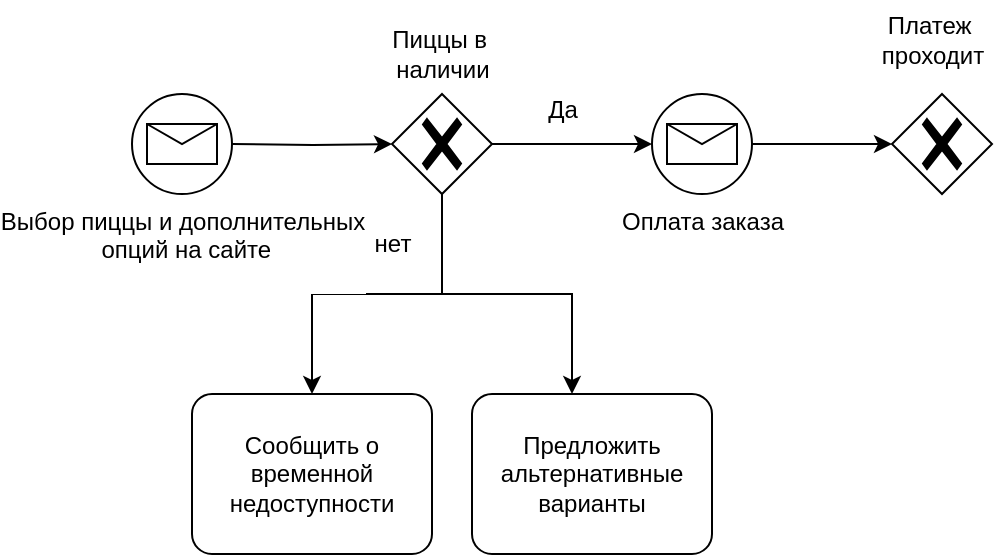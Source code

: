 <mxfile version="24.0.7" type="github">
  <diagram name="Страница — 1" id="ZQyuLSZm8kBj_fjc1Jom">
    <mxGraphModel dx="1170" dy="1178" grid="1" gridSize="10" guides="1" tooltips="1" connect="1" arrows="1" fold="1" page="1" pageScale="1" pageWidth="827" pageHeight="1169" math="0" shadow="0">
      <root>
        <mxCell id="0" />
        <mxCell id="1" parent="0" />
        <mxCell id="W2V2TQet7dbPpGpxxm1p-8" value="" style="edgeStyle=orthogonalEdgeStyle;rounded=0;orthogonalLoop=1;jettySize=auto;html=1;" edge="1" parent="1" target="W2V2TQet7dbPpGpxxm1p-7">
          <mxGeometry relative="1" as="geometry">
            <mxPoint x="120" y="305" as="sourcePoint" />
          </mxGeometry>
        </mxCell>
        <mxCell id="W2V2TQet7dbPpGpxxm1p-28" style="edgeStyle=orthogonalEdgeStyle;rounded=0;orthogonalLoop=1;jettySize=auto;html=1;" edge="1" parent="1" source="W2V2TQet7dbPpGpxxm1p-7" target="W2V2TQet7dbPpGpxxm1p-10">
          <mxGeometry relative="1" as="geometry" />
        </mxCell>
        <mxCell id="W2V2TQet7dbPpGpxxm1p-29" style="edgeStyle=orthogonalEdgeStyle;rounded=0;orthogonalLoop=1;jettySize=auto;html=1;" edge="1" parent="1" source="W2V2TQet7dbPpGpxxm1p-7" target="W2V2TQet7dbPpGpxxm1p-9">
          <mxGeometry relative="1" as="geometry">
            <Array as="points">
              <mxPoint x="225" y="380" />
              <mxPoint x="290" y="380" />
            </Array>
          </mxGeometry>
        </mxCell>
        <mxCell id="W2V2TQet7dbPpGpxxm1p-7" value="" style="points=[[0.25,0.25,0],[0.5,0,0],[0.75,0.25,0],[1,0.5,0],[0.75,0.75,0],[0.5,1,0],[0.25,0.75,0],[0,0.5,0]];shape=mxgraph.bpmn.gateway2;html=1;verticalLabelPosition=bottom;labelBackgroundColor=#ffffff;verticalAlign=top;align=center;perimeter=rhombusPerimeter;outlineConnect=0;outline=none;symbol=none;gwType=exclusive;" vertex="1" parent="1">
          <mxGeometry x="200" y="280" width="50" height="50" as="geometry" />
        </mxCell>
        <mxCell id="W2V2TQet7dbPpGpxxm1p-9" value="Предложить альтернативные варианты" style="points=[[0.25,0,0],[0.5,0,0],[0.75,0,0],[1,0.25,0],[1,0.5,0],[1,0.75,0],[0.75,1,0],[0.5,1,0],[0.25,1,0],[0,0.75,0],[0,0.5,0],[0,0.25,0]];shape=mxgraph.bpmn.task;whiteSpace=wrap;rectStyle=rounded;size=10;html=1;container=1;expand=0;collapsible=0;taskMarker=abstract;" vertex="1" parent="1">
          <mxGeometry x="240" y="430" width="120" height="80" as="geometry" />
        </mxCell>
        <mxCell id="W2V2TQet7dbPpGpxxm1p-10" value="Сообщить о временной недоступности" style="points=[[0.25,0,0],[0.5,0,0],[0.75,0,0],[1,0.25,0],[1,0.5,0],[1,0.75,0],[0.75,1,0],[0.5,1,0],[0.25,1,0],[0,0.75,0],[0,0.5,0],[0,0.25,0]];shape=mxgraph.bpmn.task;whiteSpace=wrap;rectStyle=rounded;size=10;html=1;container=1;expand=0;collapsible=0;taskMarker=abstract;" vertex="1" parent="1">
          <mxGeometry x="100" y="430" width="120" height="80" as="geometry" />
        </mxCell>
        <mxCell id="W2V2TQet7dbPpGpxxm1p-13" value="Выбор пиццы и дополнительных&lt;div&gt;&amp;nbsp;опций на сайте&lt;div&gt;&lt;br&gt;&lt;/div&gt;&lt;/div&gt;" style="points=[[0.145,0.145,0],[0.5,0,0],[0.855,0.145,0],[1,0.5,0],[0.855,0.855,0],[0.5,1,0],[0.145,0.855,0],[0,0.5,0]];shape=mxgraph.bpmn.event;html=1;verticalLabelPosition=bottom;labelBackgroundColor=#ffffff;verticalAlign=top;align=center;perimeter=ellipsePerimeter;outlineConnect=0;aspect=fixed;outline=standard;symbol=message;" vertex="1" parent="1">
          <mxGeometry x="70" y="280" width="50" height="50" as="geometry" />
        </mxCell>
        <mxCell id="W2V2TQet7dbPpGpxxm1p-15" value="Оплата заказа" style="points=[[0.145,0.145,0],[0.5,0,0],[0.855,0.145,0],[1,0.5,0],[0.855,0.855,0],[0.5,1,0],[0.145,0.855,0],[0,0.5,0]];shape=mxgraph.bpmn.event;html=1;verticalLabelPosition=bottom;labelBackgroundColor=#ffffff;verticalAlign=top;align=center;perimeter=ellipsePerimeter;outlineConnect=0;aspect=fixed;outline=standard;symbol=message;" vertex="1" parent="1">
          <mxGeometry x="330" y="280" width="50" height="50" as="geometry" />
        </mxCell>
        <mxCell id="W2V2TQet7dbPpGpxxm1p-24" value="Пиццы в&amp;nbsp;&lt;div&gt;наличии&lt;/div&gt;" style="text;html=1;align=center;verticalAlign=middle;resizable=0;points=[];autosize=1;strokeColor=none;fillColor=none;" vertex="1" parent="1">
          <mxGeometry x="190" y="240" width="70" height="40" as="geometry" />
        </mxCell>
        <mxCell id="W2V2TQet7dbPpGpxxm1p-25" value="нет" style="text;html=1;align=center;verticalAlign=middle;resizable=0;points=[];autosize=1;strokeColor=none;fillColor=none;" vertex="1" parent="1">
          <mxGeometry x="180" y="340" width="40" height="30" as="geometry" />
        </mxCell>
        <mxCell id="W2V2TQet7dbPpGpxxm1p-30" style="edgeStyle=orthogonalEdgeStyle;rounded=0;orthogonalLoop=1;jettySize=auto;html=1;entryX=0;entryY=0.5;entryDx=0;entryDy=0;entryPerimeter=0;" edge="1" parent="1" source="W2V2TQet7dbPpGpxxm1p-7" target="W2V2TQet7dbPpGpxxm1p-15">
          <mxGeometry relative="1" as="geometry" />
        </mxCell>
        <mxCell id="W2V2TQet7dbPpGpxxm1p-31" value="" style="points=[[0.25,0.25,0],[0.5,0,0],[0.75,0.25,0],[1,0.5,0],[0.75,0.75,0],[0.5,1,0],[0.25,0.75,0],[0,0.5,0]];shape=mxgraph.bpmn.gateway2;html=1;verticalLabelPosition=bottom;labelBackgroundColor=#ffffff;verticalAlign=top;align=center;perimeter=rhombusPerimeter;outlineConnect=0;outline=none;symbol=none;gwType=exclusive;" vertex="1" parent="1">
          <mxGeometry x="450" y="280" width="50" height="50" as="geometry" />
        </mxCell>
        <mxCell id="W2V2TQet7dbPpGpxxm1p-32" value="Платеж&amp;nbsp;&lt;div&gt;проходит&lt;/div&gt;" style="text;html=1;align=center;verticalAlign=middle;resizable=0;points=[];autosize=1;strokeColor=none;fillColor=none;" vertex="1" parent="1">
          <mxGeometry x="435" y="233" width="70" height="40" as="geometry" />
        </mxCell>
        <mxCell id="W2V2TQet7dbPpGpxxm1p-34" style="edgeStyle=orthogonalEdgeStyle;rounded=0;orthogonalLoop=1;jettySize=auto;html=1;entryX=0;entryY=0.5;entryDx=0;entryDy=0;entryPerimeter=0;" edge="1" parent="1" source="W2V2TQet7dbPpGpxxm1p-15" target="W2V2TQet7dbPpGpxxm1p-31">
          <mxGeometry relative="1" as="geometry" />
        </mxCell>
        <mxCell id="W2V2TQet7dbPpGpxxm1p-35" value="Да" style="text;html=1;align=center;verticalAlign=middle;resizable=0;points=[];autosize=1;strokeColor=none;fillColor=none;" vertex="1" parent="1">
          <mxGeometry x="265" y="273" width="40" height="30" as="geometry" />
        </mxCell>
      </root>
    </mxGraphModel>
  </diagram>
</mxfile>
